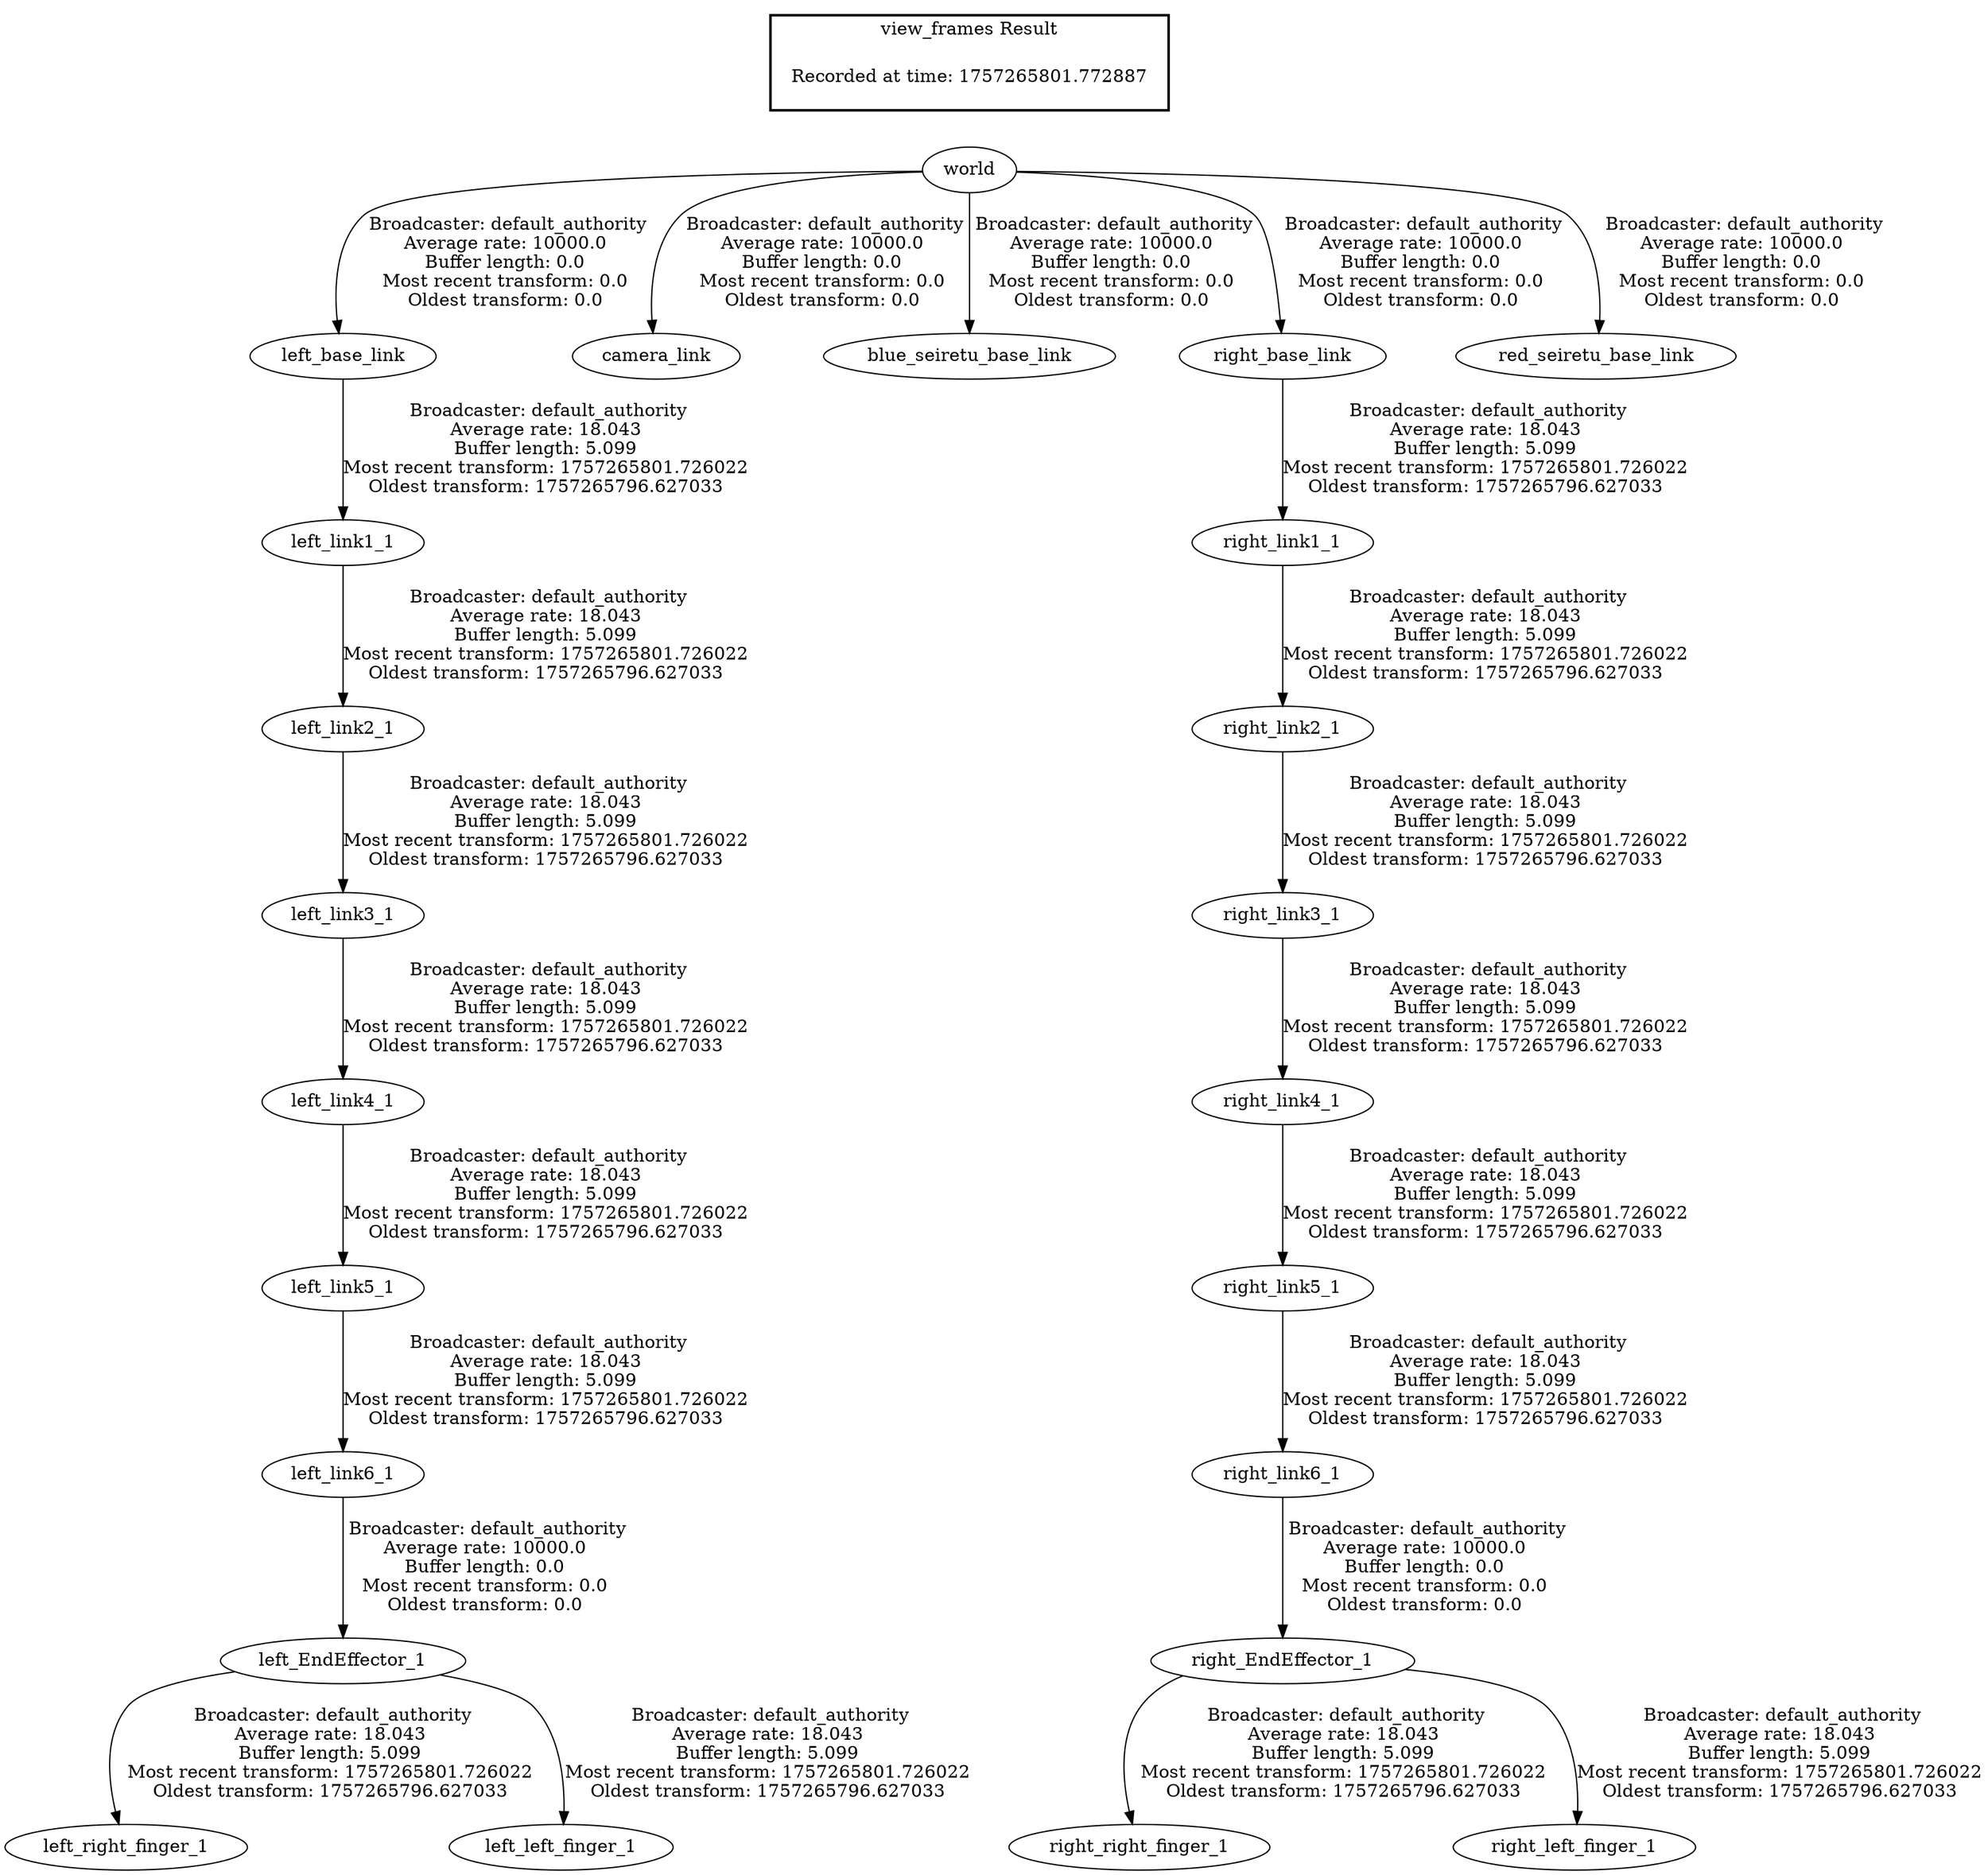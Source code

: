 digraph G {
"world" -> "left_base_link"[label=" Broadcaster: default_authority\nAverage rate: 10000.0\nBuffer length: 0.0\nMost recent transform: 0.0\nOldest transform: 0.0\n"];
"world" -> "camera_link"[label=" Broadcaster: default_authority\nAverage rate: 10000.0\nBuffer length: 0.0\nMost recent transform: 0.0\nOldest transform: 0.0\n"];
"world" -> "blue_seiretu_base_link"[label=" Broadcaster: default_authority\nAverage rate: 10000.0\nBuffer length: 0.0\nMost recent transform: 0.0\nOldest transform: 0.0\n"];
"left_base_link" -> "left_link1_1"[label=" Broadcaster: default_authority\nAverage rate: 18.043\nBuffer length: 5.099\nMost recent transform: 1757265801.726022\nOldest transform: 1757265796.627033\n"];
"left_link1_1" -> "left_link2_1"[label=" Broadcaster: default_authority\nAverage rate: 18.043\nBuffer length: 5.099\nMost recent transform: 1757265801.726022\nOldest transform: 1757265796.627033\n"];
"left_link2_1" -> "left_link3_1"[label=" Broadcaster: default_authority\nAverage rate: 18.043\nBuffer length: 5.099\nMost recent transform: 1757265801.726022\nOldest transform: 1757265796.627033\n"];
"left_link3_1" -> "left_link4_1"[label=" Broadcaster: default_authority\nAverage rate: 18.043\nBuffer length: 5.099\nMost recent transform: 1757265801.726022\nOldest transform: 1757265796.627033\n"];
"left_link4_1" -> "left_link5_1"[label=" Broadcaster: default_authority\nAverage rate: 18.043\nBuffer length: 5.099\nMost recent transform: 1757265801.726022\nOldest transform: 1757265796.627033\n"];
"left_link5_1" -> "left_link6_1"[label=" Broadcaster: default_authority\nAverage rate: 18.043\nBuffer length: 5.099\nMost recent transform: 1757265801.726022\nOldest transform: 1757265796.627033\n"];
"left_EndEffector_1" -> "left_right_finger_1"[label=" Broadcaster: default_authority\nAverage rate: 18.043\nBuffer length: 5.099\nMost recent transform: 1757265801.726022\nOldest transform: 1757265796.627033\n"];
"left_link6_1" -> "left_EndEffector_1"[label=" Broadcaster: default_authority\nAverage rate: 10000.0\nBuffer length: 0.0\nMost recent transform: 0.0\nOldest transform: 0.0\n"];
"left_EndEffector_1" -> "left_left_finger_1"[label=" Broadcaster: default_authority\nAverage rate: 18.043\nBuffer length: 5.099\nMost recent transform: 1757265801.726022\nOldest transform: 1757265796.627033\n"];
"right_base_link" -> "right_link1_1"[label=" Broadcaster: default_authority\nAverage rate: 18.043\nBuffer length: 5.099\nMost recent transform: 1757265801.726022\nOldest transform: 1757265796.627033\n"];
"world" -> "right_base_link"[label=" Broadcaster: default_authority\nAverage rate: 10000.0\nBuffer length: 0.0\nMost recent transform: 0.0\nOldest transform: 0.0\n"];
"right_link1_1" -> "right_link2_1"[label=" Broadcaster: default_authority\nAverage rate: 18.043\nBuffer length: 5.099\nMost recent transform: 1757265801.726022\nOldest transform: 1757265796.627033\n"];
"right_link2_1" -> "right_link3_1"[label=" Broadcaster: default_authority\nAverage rate: 18.043\nBuffer length: 5.099\nMost recent transform: 1757265801.726022\nOldest transform: 1757265796.627033\n"];
"right_link3_1" -> "right_link4_1"[label=" Broadcaster: default_authority\nAverage rate: 18.043\nBuffer length: 5.099\nMost recent transform: 1757265801.726022\nOldest transform: 1757265796.627033\n"];
"right_link4_1" -> "right_link5_1"[label=" Broadcaster: default_authority\nAverage rate: 18.043\nBuffer length: 5.099\nMost recent transform: 1757265801.726022\nOldest transform: 1757265796.627033\n"];
"right_link5_1" -> "right_link6_1"[label=" Broadcaster: default_authority\nAverage rate: 18.043\nBuffer length: 5.099\nMost recent transform: 1757265801.726022\nOldest transform: 1757265796.627033\n"];
"right_EndEffector_1" -> "right_right_finger_1"[label=" Broadcaster: default_authority\nAverage rate: 18.043\nBuffer length: 5.099\nMost recent transform: 1757265801.726022\nOldest transform: 1757265796.627033\n"];
"right_link6_1" -> "right_EndEffector_1"[label=" Broadcaster: default_authority\nAverage rate: 10000.0\nBuffer length: 0.0\nMost recent transform: 0.0\nOldest transform: 0.0\n"];
"right_EndEffector_1" -> "right_left_finger_1"[label=" Broadcaster: default_authority\nAverage rate: 18.043\nBuffer length: 5.099\nMost recent transform: 1757265801.726022\nOldest transform: 1757265796.627033\n"];
"world" -> "red_seiretu_base_link"[label=" Broadcaster: default_authority\nAverage rate: 10000.0\nBuffer length: 0.0\nMost recent transform: 0.0\nOldest transform: 0.0\n"];
edge [style=invis];
 subgraph cluster_legend { style=bold; color=black; label ="view_frames Result";
"Recorded at time: 1757265801.772887"[ shape=plaintext ] ;
}->"world";
}